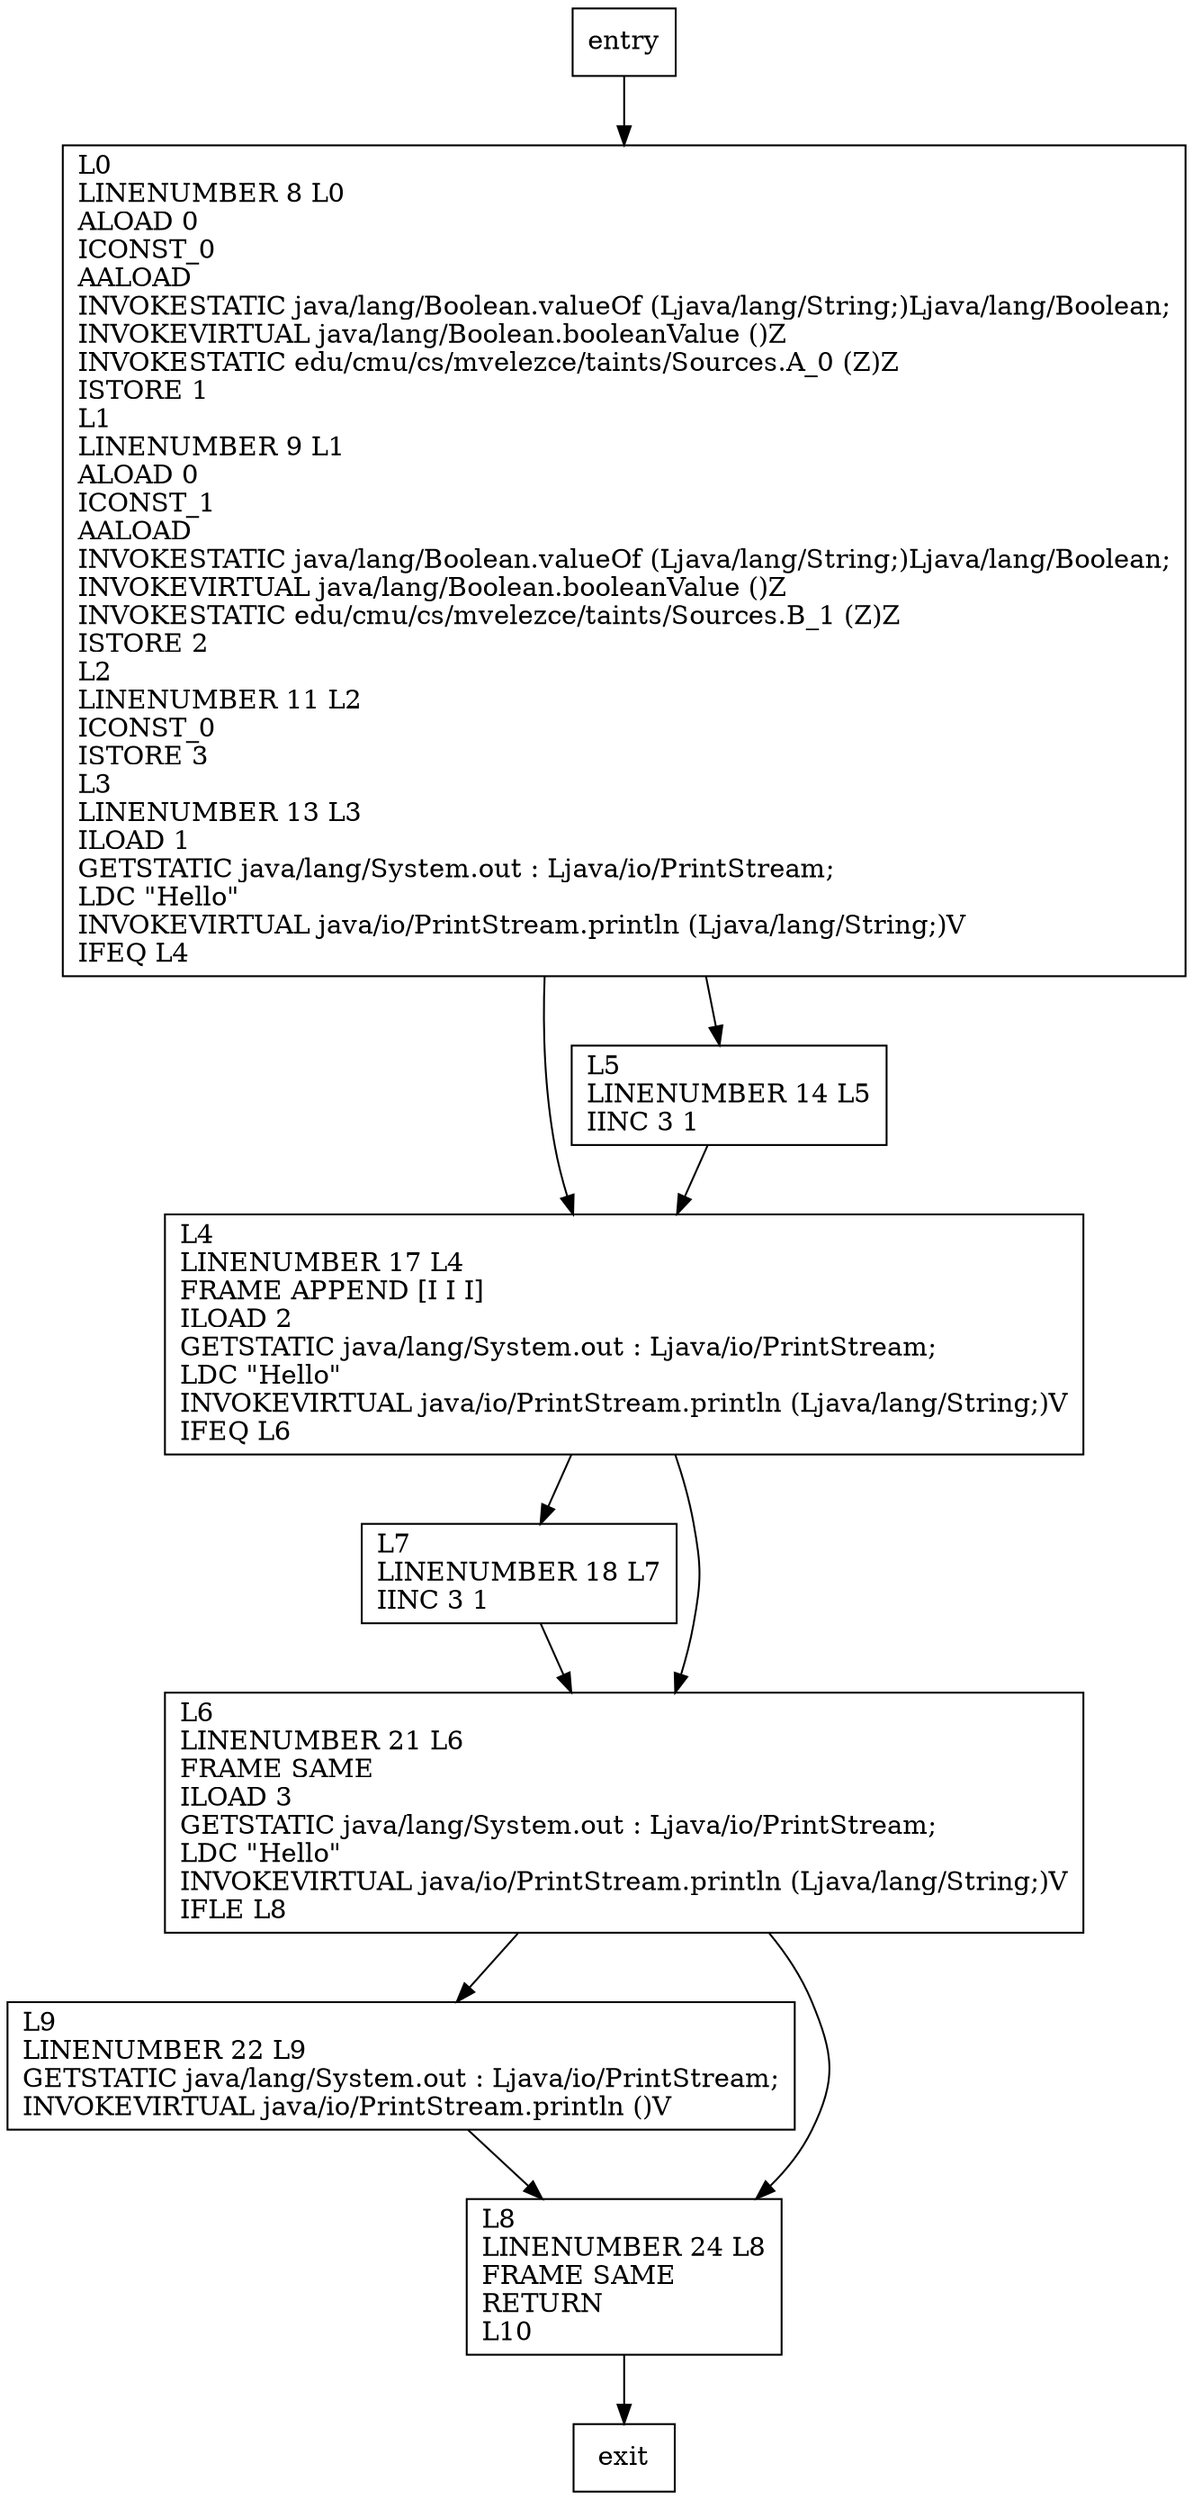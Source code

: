 digraph main {
node [shape=record];
1531333864 [label="L4\lLINENUMBER 17 L4\lFRAME APPEND [I I I]\lILOAD 2\lGETSTATIC java/lang/System.out : Ljava/io/PrintStream;\lLDC \"Hello\"\lINVOKEVIRTUAL java/io/PrintStream.println (Ljava/lang/String;)V\lIFEQ L6\l"];
398887205 [label="L9\lLINENUMBER 22 L9\lGETSTATIC java/lang/System.out : Ljava/io/PrintStream;\lINVOKEVIRTUAL java/io/PrintStream.println ()V\l"];
1468177767 [label="L7\lLINENUMBER 18 L7\lIINC 3 1\l"];
434091818 [label="L6\lLINENUMBER 21 L6\lFRAME SAME\lILOAD 3\lGETSTATIC java/lang/System.out : Ljava/io/PrintStream;\lLDC \"Hello\"\lINVOKEVIRTUAL java/io/PrintStream.println (Ljava/lang/String;)V\lIFLE L8\l"];
2114889273 [label="L8\lLINENUMBER 24 L8\lFRAME SAME\lRETURN\lL10\l"];
818403870 [label="L5\lLINENUMBER 14 L5\lIINC 3 1\l"];
873415566 [label="L0\lLINENUMBER 8 L0\lALOAD 0\lICONST_0\lAALOAD\lINVOKESTATIC java/lang/Boolean.valueOf (Ljava/lang/String;)Ljava/lang/Boolean;\lINVOKEVIRTUAL java/lang/Boolean.booleanValue ()Z\lINVOKESTATIC edu/cmu/cs/mvelezce/taints/Sources.A_0 (Z)Z\lISTORE 1\lL1\lLINENUMBER 9 L1\lALOAD 0\lICONST_1\lAALOAD\lINVOKESTATIC java/lang/Boolean.valueOf (Ljava/lang/String;)Ljava/lang/Boolean;\lINVOKEVIRTUAL java/lang/Boolean.booleanValue ()Z\lINVOKESTATIC edu/cmu/cs/mvelezce/taints/Sources.B_1 (Z)Z\lISTORE 2\lL2\lLINENUMBER 11 L2\lICONST_0\lISTORE 3\lL3\lLINENUMBER 13 L3\lILOAD 1\lGETSTATIC java/lang/System.out : Ljava/io/PrintStream;\lLDC \"Hello\"\lINVOKEVIRTUAL java/io/PrintStream.println (Ljava/lang/String;)V\lIFEQ L4\l"];
entry;
exit;
entry -> 873415566;
1531333864 -> 1468177767;
1531333864 -> 434091818;
398887205 -> 2114889273;
1468177767 -> 434091818;
434091818 -> 398887205;
434091818 -> 2114889273;
2114889273 -> exit;
818403870 -> 1531333864;
873415566 -> 1531333864;
873415566 -> 818403870;
}
